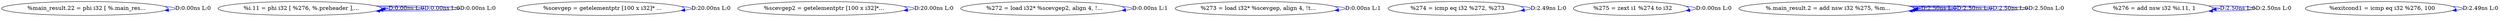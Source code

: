 digraph {
Node0x3f13fc0[label="  %main_result.22 = phi i32 [ %.main_res..."];
Node0x3f13fc0 -> Node0x3f13fc0[label="D:0.00ns L:0",color=blue];
Node0x3f140a0[label="  %i.11 = phi i32 [ %276, %.preheader ],..."];
Node0x3f140a0 -> Node0x3f140a0[label="D:0.00ns L:0",color=blue];
Node0x3f140a0 -> Node0x3f140a0[label="D:0.00ns L:0",color=blue];
Node0x3f140a0 -> Node0x3f140a0[label="D:0.00ns L:0",color=blue];
Node0x3f14180[label="  %scevgep = getelementptr [100 x i32]* ..."];
Node0x3f14180 -> Node0x3f14180[label="D:20.00ns L:0",color=blue];
Node0x3f142a0[label="  %scevgep2 = getelementptr [100 x i32]*..."];
Node0x3f142a0 -> Node0x3f142a0[label="D:20.00ns L:0",color=blue];
Node0x3f14380[label="  %272 = load i32* %scevgep2, align 4, !..."];
Node0x3f14380 -> Node0x3f14380[label="D:0.00ns L:1",color=blue];
Node0x3f14460[label="  %273 = load i32* %scevgep, align 4, !t..."];
Node0x3f14460 -> Node0x3f14460[label="D:0.00ns L:1",color=blue];
Node0x3f14540[label="  %274 = icmp eq i32 %272, %273"];
Node0x3f14540 -> Node0x3f14540[label="D:2.49ns L:0",color=blue];
Node0x3f14660[label="  %275 = zext i1 %274 to i32"];
Node0x3f14660 -> Node0x3f14660[label="D:0.00ns L:0",color=blue];
Node0x3f14740[label="  %.main_result.2 = add nsw i32 %275, %m..."];
Node0x3f14740 -> Node0x3f14740[label="D:2.50ns L:0",color=blue];
Node0x3f14740 -> Node0x3f14740[label="D:2.50ns L:0",color=blue];
Node0x3f14740 -> Node0x3f14740[label="D:2.50ns L:0",color=blue];
Node0x3f14740 -> Node0x3f14740[label="D:2.50ns L:0",color=blue];
Node0x3f14820[label="  %276 = add nsw i32 %i.11, 1"];
Node0x3f14820 -> Node0x3f14820[label="D:2.50ns L:0",color=blue];
Node0x3f14820 -> Node0x3f14820[label="D:2.50ns L:0",color=blue];
Node0x3f14900[label="  %exitcond1 = icmp eq i32 %276, 100"];
Node0x3f14900 -> Node0x3f14900[label="D:2.49ns L:0",color=blue];
}
